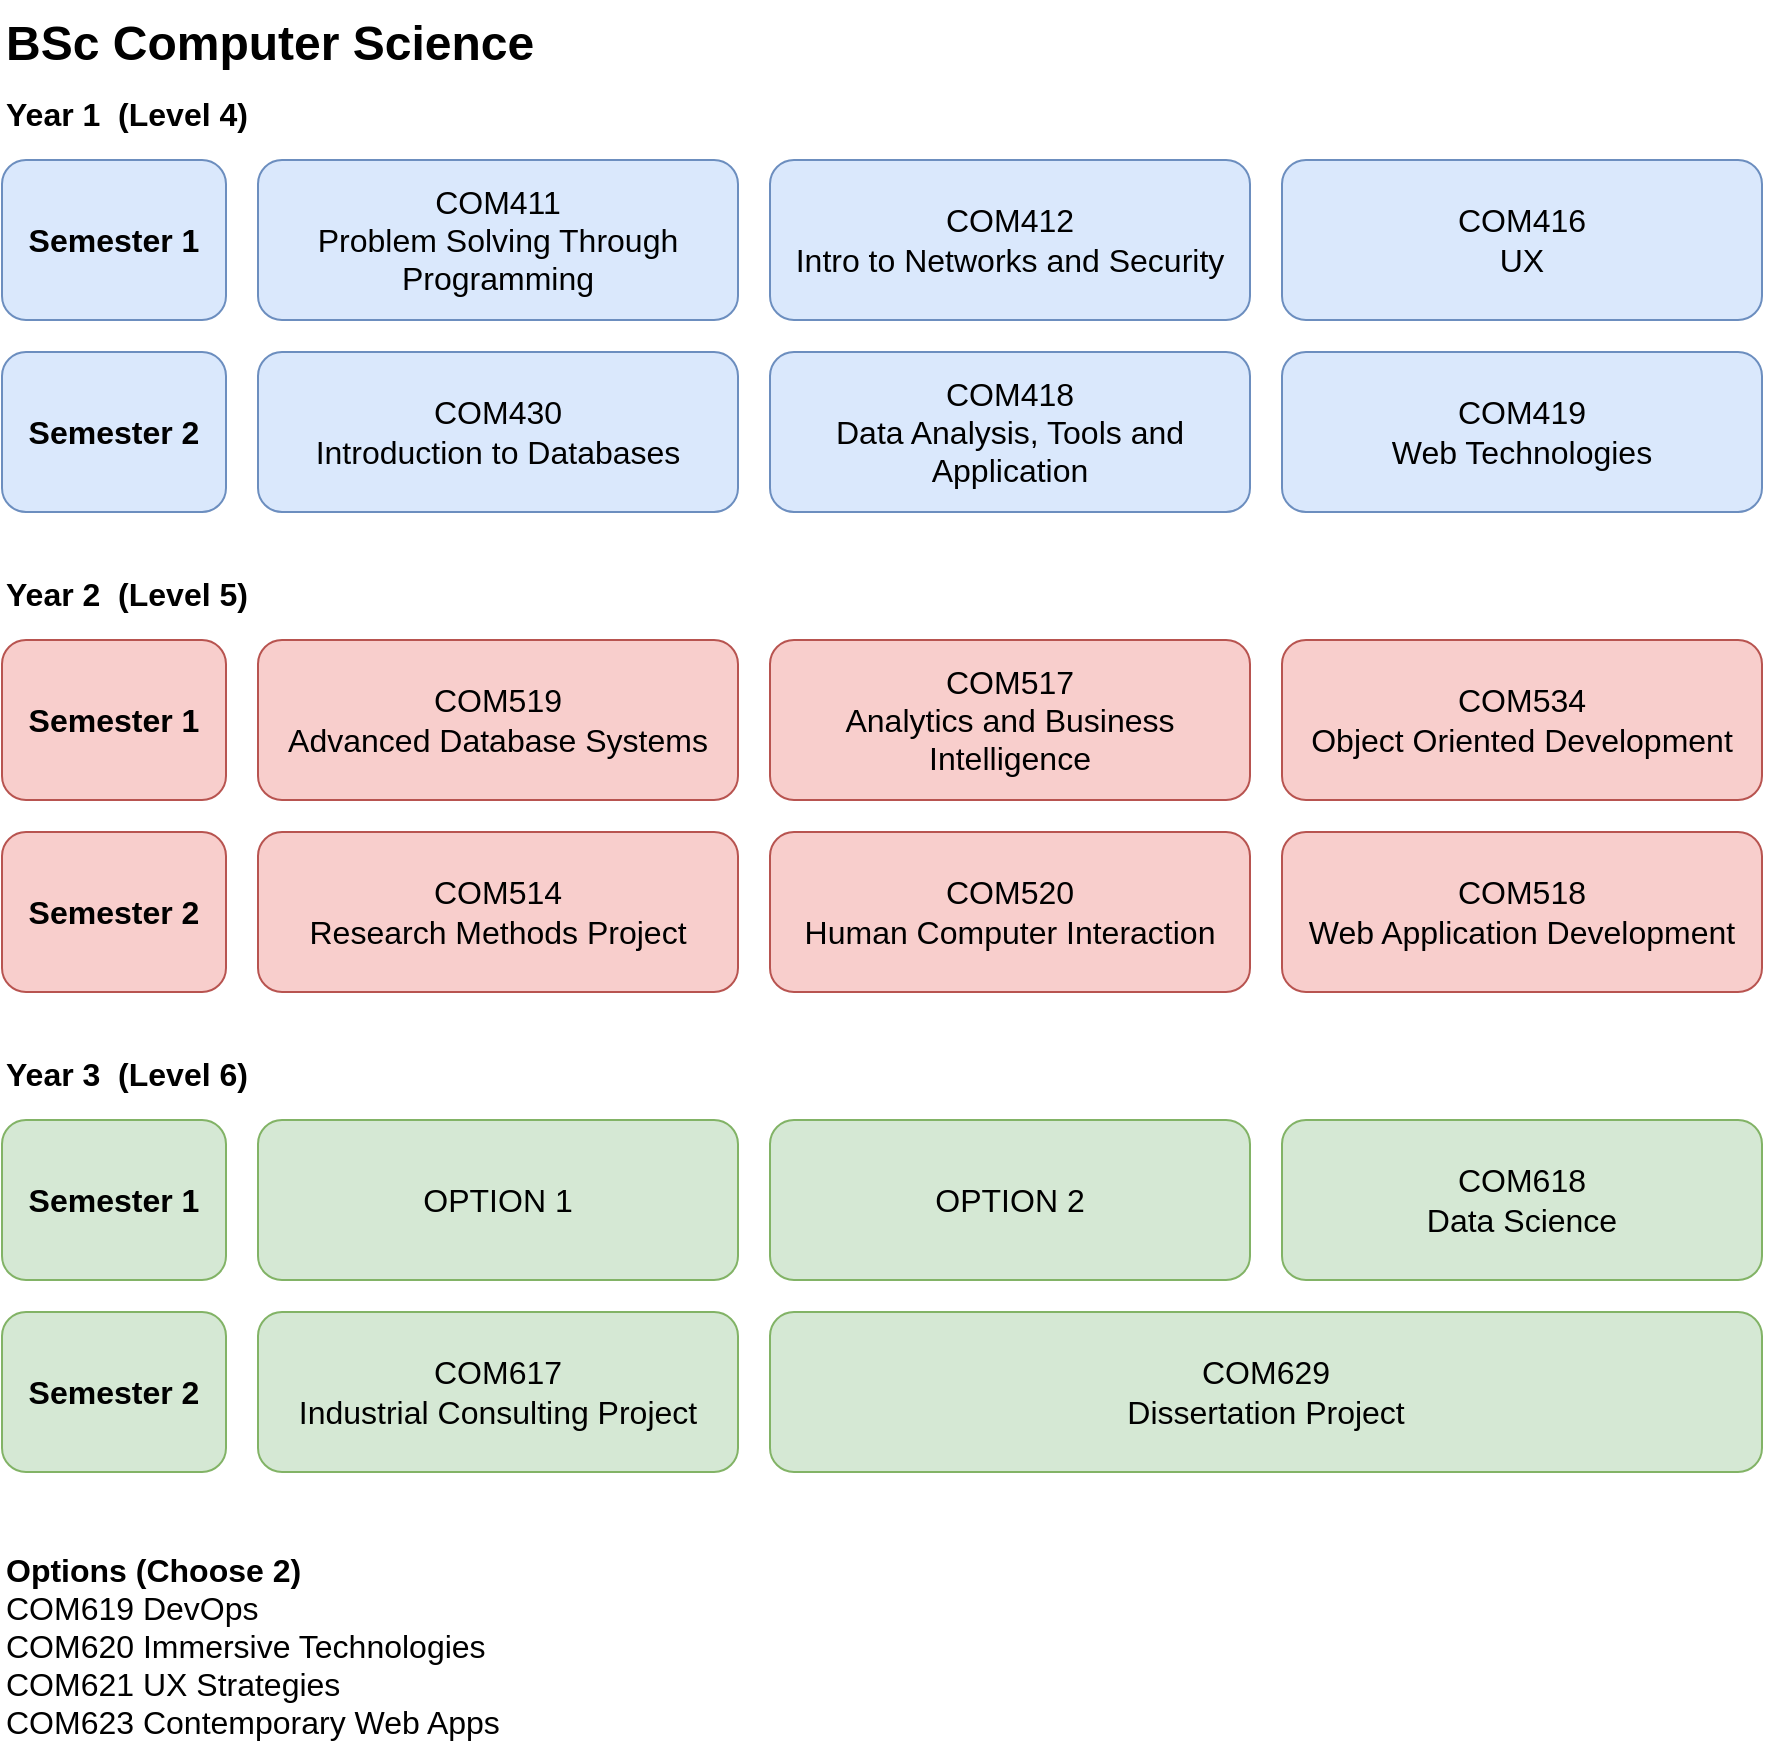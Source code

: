 <mxfile version="26.0.4" pages="4">
  <diagram name="BSc Computing" id="5oKkY3aoXNXuIIxceFsS">
    <mxGraphModel dx="1194" dy="688" grid="1" gridSize="4" guides="1" tooltips="1" connect="1" arrows="1" fold="1" page="1" pageScale="1" pageWidth="1169" pageHeight="1654" math="0" shadow="0">
      <root>
        <mxCell id="0" />
        <mxCell id="1" parent="0" />
        <mxCell id="dmCYJQqiZVbZdqvDrLWX-7" value="&lt;font style=&quot;font-size: 16px;&quot;&gt;&lt;b&gt;Semester 2&lt;/b&gt;&lt;/font&gt;" style="rounded=1;whiteSpace=wrap;html=1;fillColor=#dae8fc;strokeColor=#6c8ebf;" parent="1" vertex="1">
          <mxGeometry x="64" y="273" width="112" height="80" as="geometry" />
        </mxCell>
        <mxCell id="dmCYJQqiZVbZdqvDrLWX-1" value="&lt;font style=&quot;font-size: 16px;&quot;&gt;COM411 &lt;br&gt;Problem Solving Through Programming&lt;/font&gt;" style="rounded=1;whiteSpace=wrap;html=1;fillColor=#dae8fc;strokeColor=#6c8ebf;" parent="1" vertex="1">
          <mxGeometry x="192" y="177" width="240" height="80" as="geometry" />
        </mxCell>
        <mxCell id="dmCYJQqiZVbZdqvDrLWX-2" value="&lt;font style=&quot;font-size: 16px;&quot;&gt;COM416&lt;br&gt;UX&lt;/font&gt;" style="rounded=1;whiteSpace=wrap;html=1;fillColor=#dae8fc;strokeColor=#6c8ebf;" parent="1" vertex="1">
          <mxGeometry x="704" y="177" width="240" height="80" as="geometry" />
        </mxCell>
        <mxCell id="dmCYJQqiZVbZdqvDrLWX-3" value="&lt;font style=&quot;font-size: 16px;&quot;&gt;COM412 &lt;br&gt;Intro to Networks and Security&lt;/font&gt;" style="rounded=1;whiteSpace=wrap;html=1;fillColor=#dae8fc;strokeColor=#6c8ebf;" parent="1" vertex="1">
          <mxGeometry x="448" y="177" width="240" height="80" as="geometry" />
        </mxCell>
        <mxCell id="dmCYJQqiZVbZdqvDrLWX-4" value="&lt;font style=&quot;font-size: 16px;&quot;&gt;COM430&lt;br&gt;Introduction to Databases&lt;/font&gt;" style="rounded=1;whiteSpace=wrap;html=1;fillColor=#dae8fc;strokeColor=#6c8ebf;" parent="1" vertex="1">
          <mxGeometry x="192" y="273" width="240" height="80" as="geometry" />
        </mxCell>
        <mxCell id="dmCYJQqiZVbZdqvDrLWX-5" value="&lt;font style=&quot;font-size: 16px;&quot;&gt;COM418&lt;br&gt;Data Analysis, Tools and Application &lt;/font&gt;" style="rounded=1;whiteSpace=wrap;html=1;fillColor=#dae8fc;strokeColor=#6c8ebf;" parent="1" vertex="1">
          <mxGeometry x="448" y="273" width="240" height="80" as="geometry" />
        </mxCell>
        <mxCell id="dmCYJQqiZVbZdqvDrLWX-6" value="&lt;font style=&quot;font-size: 16px;&quot;&gt;COM419&lt;br&gt;Web Technologies&lt;/font&gt;" style="rounded=1;whiteSpace=wrap;html=1;fillColor=#dae8fc;strokeColor=#6c8ebf;" parent="1" vertex="1">
          <mxGeometry x="704" y="273" width="240" height="80" as="geometry" />
        </mxCell>
        <mxCell id="dmCYJQqiZVbZdqvDrLWX-8" value="&lt;font style=&quot;font-size: 16px;&quot;&gt;&lt;b&gt;Semester 1&lt;/b&gt;&lt;/font&gt;" style="rounded=1;whiteSpace=wrap;html=1;fillColor=#dae8fc;strokeColor=#6c8ebf;" parent="1" vertex="1">
          <mxGeometry x="64" y="177" width="112" height="80" as="geometry" />
        </mxCell>
        <mxCell id="dmCYJQqiZVbZdqvDrLWX-10" value="&lt;font style=&quot;font-size: 24px;&quot;&gt;&lt;b&gt;BSc Computer Science&lt;/b&gt;&lt;/font&gt;" style="text;html=1;align=left;verticalAlign=middle;resizable=0;points=[];autosize=1;strokeColor=none;fillColor=none;" parent="1" vertex="1">
          <mxGeometry x="64" y="97" width="288" height="44" as="geometry" />
        </mxCell>
        <mxCell id="dmCYJQqiZVbZdqvDrLWX-11" value="&lt;font style=&quot;font-size: 16px;&quot;&gt;&lt;b&gt;Year 1&amp;nbsp; (Level 4)&lt;/b&gt;&lt;/font&gt;" style="text;html=1;align=left;verticalAlign=middle;resizable=0;points=[];autosize=1;strokeColor=none;fillColor=none;" parent="1" vertex="1">
          <mxGeometry x="64" y="138" width="144" height="32" as="geometry" />
        </mxCell>
        <mxCell id="dmCYJQqiZVbZdqvDrLWX-12" value="&lt;font style=&quot;font-size: 16px;&quot;&gt;&lt;b&gt;Semester 2&lt;/b&gt;&lt;/font&gt;" style="rounded=1;whiteSpace=wrap;html=1;fillColor=#f8cecc;strokeColor=#b85450;" parent="1" vertex="1">
          <mxGeometry x="64" y="513" width="112" height="80" as="geometry" />
        </mxCell>
        <mxCell id="dmCYJQqiZVbZdqvDrLWX-13" value="&lt;font style=&quot;font-size: 16px;&quot;&gt;COM519&lt;br&gt;Advanced Database Systems&lt;/font&gt;" style="rounded=1;whiteSpace=wrap;html=1;fillColor=#f8cecc;strokeColor=#b85450;" parent="1" vertex="1">
          <mxGeometry x="192" y="417" width="240" height="80" as="geometry" />
        </mxCell>
        <mxCell id="dmCYJQqiZVbZdqvDrLWX-14" value="&lt;font style=&quot;font-size: 16px;&quot;&gt;COM534&lt;br&gt;Object Oriented Development&lt;/font&gt;" style="rounded=1;whiteSpace=wrap;html=1;fillColor=#f8cecc;strokeColor=#b85450;" parent="1" vertex="1">
          <mxGeometry x="704" y="417" width="240" height="80" as="geometry" />
        </mxCell>
        <mxCell id="dmCYJQqiZVbZdqvDrLWX-15" value="&lt;font style=&quot;font-size: 16px;&quot;&gt;COM517 &lt;br&gt;Analytics and Business Intelligence&lt;/font&gt;" style="rounded=1;whiteSpace=wrap;html=1;fillColor=#f8cecc;strokeColor=#b85450;" parent="1" vertex="1">
          <mxGeometry x="448" y="417" width="240" height="80" as="geometry" />
        </mxCell>
        <mxCell id="dmCYJQqiZVbZdqvDrLWX-16" value="&lt;font style=&quot;font-size: 16px;&quot;&gt;COM514&lt;br&gt;Research Methods Project&lt;/font&gt;" style="rounded=1;whiteSpace=wrap;html=1;fillColor=#f8cecc;strokeColor=#b85450;" parent="1" vertex="1">
          <mxGeometry x="192" y="513" width="240" height="80" as="geometry" />
        </mxCell>
        <mxCell id="dmCYJQqiZVbZdqvDrLWX-17" value="&lt;font style=&quot;font-size: 16px;&quot;&gt;COM520&lt;br&gt;Human Computer Interaction&lt;/font&gt;" style="rounded=1;whiteSpace=wrap;html=1;fillColor=#f8cecc;strokeColor=#b85450;" parent="1" vertex="1">
          <mxGeometry x="448" y="513" width="240" height="80" as="geometry" />
        </mxCell>
        <mxCell id="dmCYJQqiZVbZdqvDrLWX-18" value="&lt;font style=&quot;font-size: 16px;&quot;&gt;COM518&lt;br&gt;Web Application Development&lt;/font&gt;" style="rounded=1;whiteSpace=wrap;html=1;fillColor=#f8cecc;strokeColor=#b85450;" parent="1" vertex="1">
          <mxGeometry x="704" y="513" width="240" height="80" as="geometry" />
        </mxCell>
        <mxCell id="dmCYJQqiZVbZdqvDrLWX-19" value="&lt;font style=&quot;font-size: 16px;&quot;&gt;&lt;b&gt;Semester 1&lt;/b&gt;&lt;/font&gt;" style="rounded=1;whiteSpace=wrap;html=1;fillColor=#f8cecc;strokeColor=#b85450;" parent="1" vertex="1">
          <mxGeometry x="64" y="417" width="112" height="80" as="geometry" />
        </mxCell>
        <mxCell id="dmCYJQqiZVbZdqvDrLWX-20" value="&lt;font style=&quot;font-size: 16px;&quot;&gt;&lt;b&gt;Year 2&amp;nbsp; (Level 5)&lt;/b&gt;&lt;/font&gt;" style="text;html=1;align=left;verticalAlign=middle;resizable=0;points=[];autosize=1;strokeColor=none;fillColor=none;" parent="1" vertex="1">
          <mxGeometry x="64" y="378" width="144" height="32" as="geometry" />
        </mxCell>
        <mxCell id="dmCYJQqiZVbZdqvDrLWX-21" value="&lt;font style=&quot;font-size: 16px;&quot;&gt;&lt;b&gt;Semester 2&lt;/b&gt;&lt;/font&gt;" style="rounded=1;whiteSpace=wrap;html=1;fillColor=#d5e8d4;strokeColor=#82b366;" parent="1" vertex="1">
          <mxGeometry x="64" y="753" width="112" height="80" as="geometry" />
        </mxCell>
        <mxCell id="dmCYJQqiZVbZdqvDrLWX-22" value="&lt;span style=&quot;font-size: 16px;&quot;&gt;OPTION 1&lt;/span&gt;" style="rounded=1;whiteSpace=wrap;html=1;fillColor=#d5e8d4;strokeColor=#82b366;" parent="1" vertex="1">
          <mxGeometry x="192" y="657" width="240" height="80" as="geometry" />
        </mxCell>
        <mxCell id="dmCYJQqiZVbZdqvDrLWX-23" value="&lt;font style=&quot;font-size: 16px;&quot;&gt;COM618&lt;br&gt;Data Science&lt;/font&gt;" style="rounded=1;whiteSpace=wrap;html=1;fillColor=#d5e8d4;strokeColor=#82b366;" parent="1" vertex="1">
          <mxGeometry x="704" y="657" width="240" height="80" as="geometry" />
        </mxCell>
        <mxCell id="dmCYJQqiZVbZdqvDrLWX-24" value="&lt;span style=&quot;font-size: 16px;&quot;&gt;OPTION 2&lt;/span&gt;" style="rounded=1;whiteSpace=wrap;html=1;fillColor=#d5e8d4;strokeColor=#82b366;" parent="1" vertex="1">
          <mxGeometry x="448" y="657" width="240" height="80" as="geometry" />
        </mxCell>
        <mxCell id="dmCYJQqiZVbZdqvDrLWX-25" value="&lt;font style=&quot;font-size: 16px;&quot;&gt;&lt;font style=&quot;font-size: 16px;&quot;&gt;COM617&lt;br&gt;Industrial Consulting Projec&lt;/font&gt;t&lt;/font&gt;" style="rounded=1;whiteSpace=wrap;html=1;fillColor=#d5e8d4;strokeColor=#82b366;" parent="1" vertex="1">
          <mxGeometry x="192" y="753" width="240" height="80" as="geometry" />
        </mxCell>
        <mxCell id="dmCYJQqiZVbZdqvDrLWX-26" value="&lt;font style=&quot;font-size: 16px;&quot;&gt;COM629&lt;br&gt;Dissertation Project &lt;/font&gt;" style="rounded=1;whiteSpace=wrap;html=1;fillColor=#d5e8d4;strokeColor=#82b366;" parent="1" vertex="1">
          <mxGeometry x="448" y="753" width="496" height="80" as="geometry" />
        </mxCell>
        <mxCell id="dmCYJQqiZVbZdqvDrLWX-28" value="&lt;font style=&quot;font-size: 16px;&quot;&gt;&lt;b&gt;Semester 1&lt;/b&gt;&lt;/font&gt;" style="rounded=1;whiteSpace=wrap;html=1;fillColor=#d5e8d4;strokeColor=#82b366;" parent="1" vertex="1">
          <mxGeometry x="64" y="657" width="112" height="80" as="geometry" />
        </mxCell>
        <mxCell id="dmCYJQqiZVbZdqvDrLWX-29" value="&lt;font style=&quot;font-size: 16px;&quot;&gt;&lt;b&gt;Year 3&amp;nbsp; (Level 6)&lt;/b&gt;&lt;/font&gt;" style="text;html=1;align=left;verticalAlign=middle;resizable=0;points=[];autosize=1;strokeColor=none;fillColor=none;" parent="1" vertex="1">
          <mxGeometry x="64" y="618" width="144" height="32" as="geometry" />
        </mxCell>
        <mxCell id="dmCYJQqiZVbZdqvDrLWX-30" value="&lt;font style=&quot;font-size: 16px;&quot;&gt;&lt;b&gt;Options (Choose 2)&lt;/b&gt;&lt;br&gt;COM619 DevOps &lt;br&gt;COM620 Immersive Technologies&lt;br&gt;COM621 UX Strategies&lt;br&gt;COM623 Contemporary Web Apps&lt;br&gt;&lt;/font&gt;" style="text;html=1;align=left;verticalAlign=middle;resizable=0;points=[];autosize=1;strokeColor=none;fillColor=none;" parent="1" vertex="1">
          <mxGeometry x="64" y="864" width="268" height="112" as="geometry" />
        </mxCell>
      </root>
    </mxGraphModel>
  </diagram>
  <diagram name="BSc Software Engineering" id="3MNGfRF_Feda_YQG2LIf">
    <mxGraphModel dx="1404" dy="806" grid="1" gridSize="4" guides="1" tooltips="1" connect="1" arrows="1" fold="1" page="1" pageScale="1" pageWidth="1169" pageHeight="1654" math="0" shadow="0">
      <root>
        <mxCell id="A-2Iu6MPS0eFOaTUJ5Hn-0" />
        <mxCell id="A-2Iu6MPS0eFOaTUJ5Hn-1" parent="A-2Iu6MPS0eFOaTUJ5Hn-0" />
        <mxCell id="A-2Iu6MPS0eFOaTUJ5Hn-2" value="&lt;font style=&quot;font-size: 16px;&quot;&gt;&lt;b&gt;Semester 2&lt;/b&gt;&lt;/font&gt;" style="rounded=1;whiteSpace=wrap;html=1;fillColor=#dae8fc;strokeColor=#6c8ebf;" parent="A-2Iu6MPS0eFOaTUJ5Hn-1" vertex="1">
          <mxGeometry x="64" y="273" width="112" height="80" as="geometry" />
        </mxCell>
        <mxCell id="A-2Iu6MPS0eFOaTUJ5Hn-3" value="&lt;font style=&quot;font-size: 16px;&quot;&gt;COM411 &lt;br&gt;Problem Solving Through Programming&lt;/font&gt;" style="rounded=1;whiteSpace=wrap;html=1;fillColor=#dae8fc;strokeColor=#6c8ebf;" parent="A-2Iu6MPS0eFOaTUJ5Hn-1" vertex="1">
          <mxGeometry x="192" y="177" width="240" height="80" as="geometry" />
        </mxCell>
        <mxCell id="A-2Iu6MPS0eFOaTUJ5Hn-4" value="&lt;font style=&quot;font-size: 16px;&quot;&gt;COM431&lt;br&gt;Data Structures, Algorithms &amp;amp; Mathematics&lt;/font&gt;" style="rounded=1;whiteSpace=wrap;html=1;fillColor=#dae8fc;strokeColor=#6c8ebf;" parent="A-2Iu6MPS0eFOaTUJ5Hn-1" vertex="1">
          <mxGeometry x="192" y="276" width="240" height="80" as="geometry" />
        </mxCell>
        <mxCell id="A-2Iu6MPS0eFOaTUJ5Hn-5" value="&lt;font style=&quot;font-size: 16px;&quot;&gt;COM412 &lt;br&gt;Intro to Networks and Security&lt;/font&gt;" style="rounded=1;whiteSpace=wrap;html=1;fillColor=#dae8fc;strokeColor=#6c8ebf;" parent="A-2Iu6MPS0eFOaTUJ5Hn-1" vertex="1">
          <mxGeometry x="448" y="177" width="240" height="80" as="geometry" />
        </mxCell>
        <mxCell id="A-2Iu6MPS0eFOaTUJ5Hn-6" value="&lt;font style=&quot;font-size: 16px;&quot;&gt;COM430&lt;br&gt;Introduction to Databases&lt;/font&gt;" style="rounded=1;whiteSpace=wrap;html=1;fillColor=#dae8fc;strokeColor=#6c8ebf;" parent="A-2Iu6MPS0eFOaTUJ5Hn-1" vertex="1">
          <mxGeometry x="704" y="177" width="240" height="80" as="geometry" />
        </mxCell>
        <mxCell id="A-2Iu6MPS0eFOaTUJ5Hn-7" value="&lt;font style=&quot;font-size: 16px;&quot;&gt;COM422&lt;br&gt;Software Testing and Reliability Engineering &lt;/font&gt;" style="rounded=1;whiteSpace=wrap;html=1;fillColor=#dae8fc;strokeColor=#6c8ebf;" parent="A-2Iu6MPS0eFOaTUJ5Hn-1" vertex="1">
          <mxGeometry x="448" y="273" width="240" height="80" as="geometry" />
        </mxCell>
        <mxCell id="A-2Iu6MPS0eFOaTUJ5Hn-8" value="&lt;font style=&quot;font-size: 16px;&quot;&gt;COM419&lt;br&gt;Web Technologies&lt;/font&gt;" style="rounded=1;whiteSpace=wrap;html=1;fillColor=#dae8fc;strokeColor=#6c8ebf;" parent="A-2Iu6MPS0eFOaTUJ5Hn-1" vertex="1">
          <mxGeometry x="704" y="273" width="240" height="80" as="geometry" />
        </mxCell>
        <mxCell id="A-2Iu6MPS0eFOaTUJ5Hn-9" value="&lt;font style=&quot;font-size: 16px;&quot;&gt;&lt;b&gt;Semester 1&lt;/b&gt;&lt;/font&gt;" style="rounded=1;whiteSpace=wrap;html=1;fillColor=#dae8fc;strokeColor=#6c8ebf;" parent="A-2Iu6MPS0eFOaTUJ5Hn-1" vertex="1">
          <mxGeometry x="64" y="177" width="112" height="80" as="geometry" />
        </mxCell>
        <mxCell id="A-2Iu6MPS0eFOaTUJ5Hn-10" value="&lt;font style=&quot;font-size: 24px;&quot;&gt;&lt;b&gt;BSc &lt;/b&gt;&lt;/font&gt;&lt;font style=&quot;font-size: 24px;&quot;&gt;&lt;b&gt;Software Engineering&lt;/b&gt;&lt;/font&gt;" style="text;html=1;align=left;verticalAlign=middle;resizable=0;points=[];autosize=1;strokeColor=none;fillColor=none;" parent="A-2Iu6MPS0eFOaTUJ5Hn-1" vertex="1">
          <mxGeometry x="64" y="97" width="324" height="44" as="geometry" />
        </mxCell>
        <mxCell id="A-2Iu6MPS0eFOaTUJ5Hn-11" value="&lt;font style=&quot;font-size: 16px;&quot;&gt;&lt;b&gt;Year 1&amp;nbsp; (Level 4)&lt;/b&gt;&lt;/font&gt;" style="text;html=1;align=left;verticalAlign=middle;resizable=0;points=[];autosize=1;strokeColor=none;fillColor=none;" parent="A-2Iu6MPS0eFOaTUJ5Hn-1" vertex="1">
          <mxGeometry x="64" y="138" width="144" height="32" as="geometry" />
        </mxCell>
        <mxCell id="A-2Iu6MPS0eFOaTUJ5Hn-12" value="&lt;font style=&quot;font-size: 16px;&quot;&gt;&lt;b&gt;Semester 2&lt;/b&gt;&lt;/font&gt;" style="rounded=1;whiteSpace=wrap;html=1;fillColor=#f8cecc;strokeColor=#b85450;" parent="A-2Iu6MPS0eFOaTUJ5Hn-1" vertex="1">
          <mxGeometry x="64" y="513" width="112" height="80" as="geometry" />
        </mxCell>
        <mxCell id="A-2Iu6MPS0eFOaTUJ5Hn-13" value="&lt;font style=&quot;font-size: 16px;&quot;&gt;COM519&lt;br&gt;Advanced Database Systems&lt;/font&gt;" style="rounded=1;whiteSpace=wrap;html=1;fillColor=#f8cecc;strokeColor=#b85450;" parent="A-2Iu6MPS0eFOaTUJ5Hn-1" vertex="1">
          <mxGeometry x="192" y="417" width="240" height="80" as="geometry" />
        </mxCell>
        <mxCell id="A-2Iu6MPS0eFOaTUJ5Hn-14" value="&lt;font style=&quot;font-size: 16px;&quot;&gt;COM534&lt;br&gt;Object Oriented Development&lt;/font&gt;" style="rounded=1;whiteSpace=wrap;html=1;fillColor=#f8cecc;strokeColor=#b85450;" parent="A-2Iu6MPS0eFOaTUJ5Hn-1" vertex="1">
          <mxGeometry x="704" y="417" width="240" height="80" as="geometry" />
        </mxCell>
        <mxCell id="A-2Iu6MPS0eFOaTUJ5Hn-15" value="&lt;font style=&quot;font-size: 16px;&quot;&gt;COM526&lt;br&gt;Introduction to AI&lt;/font&gt;" style="rounded=1;whiteSpace=wrap;html=1;fillColor=#f8cecc;strokeColor=#b85450;" parent="A-2Iu6MPS0eFOaTUJ5Hn-1" vertex="1">
          <mxGeometry x="448" y="417" width="240" height="80" as="geometry" />
        </mxCell>
        <mxCell id="A-2Iu6MPS0eFOaTUJ5Hn-16" value="&lt;font style=&quot;font-size: 16px;&quot;&gt;COM514&lt;br&gt;Research Methods Project&lt;/font&gt;" style="rounded=1;whiteSpace=wrap;html=1;fillColor=#f8cecc;strokeColor=#b85450;" parent="A-2Iu6MPS0eFOaTUJ5Hn-1" vertex="1">
          <mxGeometry x="192" y="513" width="240" height="80" as="geometry" />
        </mxCell>
        <mxCell id="A-2Iu6MPS0eFOaTUJ5Hn-17" value="&lt;font style=&quot;font-size: 16px;&quot;&gt;COM527&lt;br&gt;Mobile Application Development&lt;/font&gt;" style="rounded=1;whiteSpace=wrap;html=1;fillColor=#f8cecc;strokeColor=#b85450;" parent="A-2Iu6MPS0eFOaTUJ5Hn-1" vertex="1">
          <mxGeometry x="448" y="513" width="240" height="80" as="geometry" />
        </mxCell>
        <mxCell id="A-2Iu6MPS0eFOaTUJ5Hn-18" value="&lt;font style=&quot;font-size: 16px;&quot;&gt;COM518 (SEM 2)&lt;br&gt;Web Application Development&lt;/font&gt;" style="rounded=1;whiteSpace=wrap;html=1;fillColor=#f8cecc;strokeColor=#b85450;" parent="A-2Iu6MPS0eFOaTUJ5Hn-1" vertex="1">
          <mxGeometry x="704" y="513" width="240" height="80" as="geometry" />
        </mxCell>
        <mxCell id="A-2Iu6MPS0eFOaTUJ5Hn-19" value="&lt;font style=&quot;font-size: 16px;&quot;&gt;&lt;b&gt;Semester 1&lt;/b&gt;&lt;/font&gt;" style="rounded=1;whiteSpace=wrap;html=1;fillColor=#f8cecc;strokeColor=#b85450;" parent="A-2Iu6MPS0eFOaTUJ5Hn-1" vertex="1">
          <mxGeometry x="64" y="417" width="112" height="80" as="geometry" />
        </mxCell>
        <mxCell id="A-2Iu6MPS0eFOaTUJ5Hn-20" value="&lt;font style=&quot;font-size: 16px;&quot;&gt;&lt;b&gt;Year 2&amp;nbsp; (Level 5)&lt;/b&gt;&lt;/font&gt;" style="text;html=1;align=left;verticalAlign=middle;resizable=0;points=[];autosize=1;strokeColor=none;fillColor=none;" parent="A-2Iu6MPS0eFOaTUJ5Hn-1" vertex="1">
          <mxGeometry x="64" y="378" width="144" height="32" as="geometry" />
        </mxCell>
        <mxCell id="A-2Iu6MPS0eFOaTUJ5Hn-21" value="&lt;font style=&quot;font-size: 16px;&quot;&gt;&lt;b&gt;Semester 2&lt;/b&gt;&lt;/font&gt;" style="rounded=1;whiteSpace=wrap;html=1;fillColor=#d5e8d4;strokeColor=#82b366;" parent="A-2Iu6MPS0eFOaTUJ5Hn-1" vertex="1">
          <mxGeometry x="64" y="753" width="112" height="80" as="geometry" />
        </mxCell>
        <mxCell id="A-2Iu6MPS0eFOaTUJ5Hn-22" value="&lt;span style=&quot;font-size: 16px;&quot;&gt;OPTION 1&lt;/span&gt;" style="rounded=1;whiteSpace=wrap;html=1;fillColor=#d5e8d4;strokeColor=#82b366;" parent="A-2Iu6MPS0eFOaTUJ5Hn-1" vertex="1">
          <mxGeometry x="192" y="657" width="240" height="80" as="geometry" />
        </mxCell>
        <mxCell id="A-2Iu6MPS0eFOaTUJ5Hn-23" value="&lt;font style=&quot;font-size: 16px;&quot;&gt;COM619&lt;br&gt;DevOps&lt;/font&gt;" style="rounded=1;whiteSpace=wrap;html=1;fillColor=#d5e8d4;strokeColor=#82b366;" parent="A-2Iu6MPS0eFOaTUJ5Hn-1" vertex="1">
          <mxGeometry x="704" y="657" width="240" height="80" as="geometry" />
        </mxCell>
        <mxCell id="A-2Iu6MPS0eFOaTUJ5Hn-24" value="&lt;span style=&quot;font-size: 16px;&quot;&gt;OPTION 2&lt;/span&gt;" style="rounded=1;whiteSpace=wrap;html=1;fillColor=#d5e8d4;strokeColor=#82b366;" parent="A-2Iu6MPS0eFOaTUJ5Hn-1" vertex="1">
          <mxGeometry x="448" y="657" width="240" height="80" as="geometry" />
        </mxCell>
        <mxCell id="A-2Iu6MPS0eFOaTUJ5Hn-25" value="&lt;font style=&quot;font-size: 16px;&quot;&gt;&lt;font style=&quot;font-size: 16px;&quot;&gt;COM617&lt;br&gt;Industrial Consulting Projec&lt;/font&gt;t&lt;/font&gt;" style="rounded=1;whiteSpace=wrap;html=1;fillColor=#d5e8d4;strokeColor=#82b366;" parent="A-2Iu6MPS0eFOaTUJ5Hn-1" vertex="1">
          <mxGeometry x="192" y="753" width="240" height="80" as="geometry" />
        </mxCell>
        <mxCell id="A-2Iu6MPS0eFOaTUJ5Hn-26" value="&lt;font style=&quot;font-size: 16px;&quot;&gt;COM629&lt;br&gt;Dissertation Project &lt;/font&gt;" style="rounded=1;whiteSpace=wrap;html=1;fillColor=#d5e8d4;strokeColor=#82b366;" parent="A-2Iu6MPS0eFOaTUJ5Hn-1" vertex="1">
          <mxGeometry x="448" y="753" width="496" height="80" as="geometry" />
        </mxCell>
        <mxCell id="A-2Iu6MPS0eFOaTUJ5Hn-27" value="&lt;font style=&quot;font-size: 16px;&quot;&gt;&lt;b&gt;Semester 1&lt;/b&gt;&lt;/font&gt;" style="rounded=1;whiteSpace=wrap;html=1;fillColor=#d5e8d4;strokeColor=#82b366;" parent="A-2Iu6MPS0eFOaTUJ5Hn-1" vertex="1">
          <mxGeometry x="64" y="657" width="112" height="80" as="geometry" />
        </mxCell>
        <mxCell id="A-2Iu6MPS0eFOaTUJ5Hn-28" value="&lt;font style=&quot;font-size: 16px;&quot;&gt;&lt;b&gt;Year 3&amp;nbsp; (Level 6)&lt;/b&gt;&lt;/font&gt;" style="text;html=1;align=left;verticalAlign=middle;resizable=0;points=[];autosize=1;strokeColor=none;fillColor=none;" parent="A-2Iu6MPS0eFOaTUJ5Hn-1" vertex="1">
          <mxGeometry x="64" y="618" width="144" height="32" as="geometry" />
        </mxCell>
        <mxCell id="A-2Iu6MPS0eFOaTUJ5Hn-29" value="&lt;font style=&quot;font-size: 16px;&quot;&gt;&lt;b&gt;Options (Choose 2)&lt;/b&gt;&lt;br&gt;COM626 Mobile Development and 3D Graphics&lt;br&gt;COM620 Immersive Technologies&lt;br&gt;COM618 Data Science&lt;br&gt;COM624 Machine Learning&lt;br&gt;&lt;/font&gt;" style="text;html=1;align=left;verticalAlign=middle;resizable=0;points=[];autosize=1;strokeColor=none;fillColor=none;" parent="A-2Iu6MPS0eFOaTUJ5Hn-1" vertex="1">
          <mxGeometry x="64" y="864" width="360" height="112" as="geometry" />
        </mxCell>
      </root>
    </mxGraphModel>
  </diagram>
  <diagram name="BSc Computer Systems Networks" id="GCOJwqth1ke5JyDyeJ3l">
    <mxGraphModel dx="1306" dy="1173" grid="1" gridSize="4" guides="1" tooltips="1" connect="1" arrows="1" fold="1" page="1" pageScale="1" pageWidth="1169" pageHeight="1654" math="0" shadow="0">
      <root>
        <mxCell id="R5C2FWtkYzCYOCpU7KXr-0" />
        <mxCell id="R5C2FWtkYzCYOCpU7KXr-1" parent="R5C2FWtkYzCYOCpU7KXr-0" />
        <mxCell id="R5C2FWtkYzCYOCpU7KXr-2" value="&lt;font style=&quot;font-size: 16px;&quot;&gt;&lt;b&gt;Semester 2&lt;/b&gt;&lt;/font&gt;" style="rounded=1;whiteSpace=wrap;html=1;fillColor=#dae8fc;strokeColor=#6c8ebf;" parent="R5C2FWtkYzCYOCpU7KXr-1" vertex="1">
          <mxGeometry x="64" y="273" width="112" height="80" as="geometry" />
        </mxCell>
        <mxCell id="R5C2FWtkYzCYOCpU7KXr-3" value="&lt;font style=&quot;font-size: 16px;&quot;&gt;COM411 &lt;br&gt;Problem Solving Through Programming&lt;/font&gt;" style="rounded=1;whiteSpace=wrap;html=1;fillColor=#dae8fc;strokeColor=#6c8ebf;" parent="R5C2FWtkYzCYOCpU7KXr-1" vertex="1">
          <mxGeometry x="192" y="177" width="240" height="80" as="geometry" />
        </mxCell>
        <mxCell id="R5C2FWtkYzCYOCpU7KXr-4" value="&lt;font style=&quot;font-size: 16px;&quot;&gt;COM413 Network Applications&lt;/font&gt;" style="rounded=1;whiteSpace=wrap;html=1;fillColor=#dae8fc;strokeColor=#6c8ebf;" parent="R5C2FWtkYzCYOCpU7KXr-1" vertex="1">
          <mxGeometry x="704" y="177" width="240" height="80" as="geometry" />
        </mxCell>
        <mxCell id="R5C2FWtkYzCYOCpU7KXr-5" value="&lt;font style=&quot;font-size: 16px;&quot;&gt;COM412 &lt;br&gt;Intro to Networks and Security&lt;/font&gt;" style="rounded=1;whiteSpace=wrap;html=1;fillColor=#dae8fc;strokeColor=#6c8ebf;" parent="R5C2FWtkYzCYOCpU7KXr-1" vertex="1">
          <mxGeometry x="448" y="177" width="240" height="80" as="geometry" />
        </mxCell>
        <mxCell id="R5C2FWtkYzCYOCpU7KXr-6" value="&lt;font style=&quot;font-size: 16px;&quot;&gt;COM430&lt;br&gt;Introduction to Databases&lt;/font&gt;" style="rounded=1;whiteSpace=wrap;html=1;fillColor=#dae8fc;strokeColor=#6c8ebf;" parent="R5C2FWtkYzCYOCpU7KXr-1" vertex="1">
          <mxGeometry x="192" y="273" width="240" height="80" as="geometry" />
        </mxCell>
        <mxCell id="R5C2FWtkYzCYOCpU7KXr-7" value="&lt;font style=&quot;font-size: 16px;&quot;&gt;COM414&lt;br&gt;Routing and Switching&lt;/font&gt;" style="rounded=1;whiteSpace=wrap;html=1;fillColor=#dae8fc;strokeColor=#6c8ebf;" parent="R5C2FWtkYzCYOCpU7KXr-1" vertex="1">
          <mxGeometry x="448" y="273" width="240" height="80" as="geometry" />
        </mxCell>
        <mxCell id="R5C2FWtkYzCYOCpU7KXr-8" value="&lt;font style=&quot;font-size: 16px;&quot;&gt;COM415&lt;br&gt;Cyber Security Essentials&lt;/font&gt;" style="rounded=1;whiteSpace=wrap;html=1;fillColor=#dae8fc;strokeColor=#6c8ebf;" parent="R5C2FWtkYzCYOCpU7KXr-1" vertex="1">
          <mxGeometry x="704" y="273" width="240" height="80" as="geometry" />
        </mxCell>
        <mxCell id="R5C2FWtkYzCYOCpU7KXr-9" value="&lt;font style=&quot;font-size: 16px;&quot;&gt;&lt;b&gt;Semester 1&lt;/b&gt;&lt;/font&gt;" style="rounded=1;whiteSpace=wrap;html=1;fillColor=#dae8fc;strokeColor=#6c8ebf;" parent="R5C2FWtkYzCYOCpU7KXr-1" vertex="1">
          <mxGeometry x="64" y="177" width="112" height="80" as="geometry" />
        </mxCell>
        <mxCell id="R5C2FWtkYzCYOCpU7KXr-10" value="&lt;font style=&quot;font-size: 24px;&quot;&gt;&lt;b&gt;&lt;font style=&quot;font-size: 24px;&quot;&gt;BSc&amp;nbsp;&lt;/font&gt;Computer Networks Engineering&lt;/b&gt;&lt;/font&gt;" style="text;html=1;align=left;verticalAlign=middle;resizable=0;points=[];autosize=1;strokeColor=none;fillColor=none;" parent="R5C2FWtkYzCYOCpU7KXr-1" vertex="1">
          <mxGeometry x="64" y="97" width="448" height="44" as="geometry" />
        </mxCell>
        <mxCell id="R5C2FWtkYzCYOCpU7KXr-11" value="&lt;font style=&quot;font-size: 16px;&quot;&gt;&lt;b&gt;Year 1&amp;nbsp; (Level 4)&lt;/b&gt;&lt;/font&gt;" style="text;html=1;align=left;verticalAlign=middle;resizable=0;points=[];autosize=1;strokeColor=none;fillColor=none;" parent="R5C2FWtkYzCYOCpU7KXr-1" vertex="1">
          <mxGeometry x="64" y="138" width="144" height="32" as="geometry" />
        </mxCell>
        <mxCell id="R5C2FWtkYzCYOCpU7KXr-12" value="&lt;font style=&quot;font-size: 16px;&quot;&gt;&lt;b&gt;Semester 2&lt;/b&gt;&lt;/font&gt;" style="rounded=1;whiteSpace=wrap;html=1;fillColor=#f8cecc;strokeColor=#b85450;" parent="R5C2FWtkYzCYOCpU7KXr-1" vertex="1">
          <mxGeometry x="64" y="513" width="112" height="80" as="geometry" />
        </mxCell>
        <mxCell id="R5C2FWtkYzCYOCpU7KXr-13" value="&lt;font style=&quot;font-size: 16px;&quot;&gt;COM511&lt;br&gt;Network Systems Automation &lt;/font&gt;" style="rounded=1;whiteSpace=wrap;html=1;fillColor=#f8cecc;strokeColor=#b85450;" parent="R5C2FWtkYzCYOCpU7KXr-1" vertex="1">
          <mxGeometry x="192" y="417" width="240" height="80" as="geometry" />
        </mxCell>
        <mxCell id="R5C2FWtkYzCYOCpU7KXr-14" value="&lt;font style=&quot;font-size: 16px;&quot;&gt;COM516&lt;br&gt;Network Implementation&lt;/font&gt;" style="rounded=1;whiteSpace=wrap;html=1;fillColor=#f8cecc;strokeColor=#b85450;" parent="R5C2FWtkYzCYOCpU7KXr-1" vertex="1">
          <mxGeometry x="704" y="417" width="240" height="80" as="geometry" />
        </mxCell>
        <mxCell id="R5C2FWtkYzCYOCpU7KXr-15" value="&lt;font style=&quot;font-size: 16px;&quot;&gt;COM515&lt;br&gt;Enterprise Networks&lt;/font&gt;" style="rounded=1;whiteSpace=wrap;html=1;fillColor=#f8cecc;strokeColor=#b85450;" parent="R5C2FWtkYzCYOCpU7KXr-1" vertex="1">
          <mxGeometry x="448" y="417" width="240" height="80" as="geometry" />
        </mxCell>
        <mxCell id="R5C2FWtkYzCYOCpU7KXr-16" value="&lt;font style=&quot;font-size: 16px;&quot;&gt;COM514&lt;br&gt;Research Methods Project&lt;/font&gt;" style="rounded=1;whiteSpace=wrap;html=1;fillColor=#f8cecc;strokeColor=#b85450;" parent="R5C2FWtkYzCYOCpU7KXr-1" vertex="1">
          <mxGeometry x="192" y="513" width="240" height="80" as="geometry" />
        </mxCell>
        <mxCell id="R5C2FWtkYzCYOCpU7KXr-17" value="&lt;font style=&quot;font-size: 16px;&quot;&gt;COM512&lt;br&gt;Network Security&lt;/font&gt;" style="rounded=1;whiteSpace=wrap;html=1;fillColor=#f8cecc;strokeColor=#b85450;" parent="R5C2FWtkYzCYOCpU7KXr-1" vertex="1">
          <mxGeometry x="448" y="513" width="240" height="80" as="geometry" />
        </mxCell>
        <mxCell id="R5C2FWtkYzCYOCpU7KXr-18" value="&lt;font style=&quot;font-size: 16px;&quot;&gt;COM513&lt;br&gt;&amp;nbsp;Network Engineering&lt;/font&gt;" style="rounded=1;whiteSpace=wrap;html=1;fillColor=#f8cecc;strokeColor=#b85450;" parent="R5C2FWtkYzCYOCpU7KXr-1" vertex="1">
          <mxGeometry x="704" y="513" width="240" height="80" as="geometry" />
        </mxCell>
        <mxCell id="R5C2FWtkYzCYOCpU7KXr-19" value="&lt;font style=&quot;font-size: 16px;&quot;&gt;&lt;b&gt;Semester 1&lt;/b&gt;&lt;/font&gt;" style="rounded=1;whiteSpace=wrap;html=1;fillColor=#f8cecc;strokeColor=#b85450;" parent="R5C2FWtkYzCYOCpU7KXr-1" vertex="1">
          <mxGeometry x="64" y="417" width="112" height="80" as="geometry" />
        </mxCell>
        <mxCell id="R5C2FWtkYzCYOCpU7KXr-20" value="&lt;font style=&quot;font-size: 16px;&quot;&gt;&lt;b&gt;Year 2&amp;nbsp; (Level 5)&lt;/b&gt;&lt;/font&gt;" style="text;html=1;align=left;verticalAlign=middle;resizable=0;points=[];autosize=1;strokeColor=none;fillColor=none;" parent="R5C2FWtkYzCYOCpU7KXr-1" vertex="1">
          <mxGeometry x="64" y="378" width="144" height="32" as="geometry" />
        </mxCell>
        <mxCell id="R5C2FWtkYzCYOCpU7KXr-21" value="&lt;font style=&quot;font-size: 16px;&quot;&gt;&lt;b&gt;Semester 2&lt;/b&gt;&lt;/font&gt;" style="rounded=1;whiteSpace=wrap;html=1;fillColor=#d5e8d4;strokeColor=#82b366;" parent="R5C2FWtkYzCYOCpU7KXr-1" vertex="1">
          <mxGeometry x="64" y="753" width="112" height="80" as="geometry" />
        </mxCell>
        <mxCell id="R5C2FWtkYzCYOCpU7KXr-22" value="&lt;span style=&quot;font-size: 16px;&quot;&gt;OPTION 1&lt;/span&gt;" style="rounded=1;whiteSpace=wrap;html=1;fillColor=#d5e8d4;strokeColor=#82b366;" parent="R5C2FWtkYzCYOCpU7KXr-1" vertex="1">
          <mxGeometry x="192" y="657" width="240" height="80" as="geometry" />
        </mxCell>
        <mxCell id="R5C2FWtkYzCYOCpU7KXr-23" value="&lt;font style=&quot;font-size: 16px;&quot;&gt;COM611&lt;br&gt;Computer Systems and Architecture&lt;/font&gt;" style="rounded=1;whiteSpace=wrap;html=1;fillColor=#d5e8d4;strokeColor=#82b366;" parent="R5C2FWtkYzCYOCpU7KXr-1" vertex="1">
          <mxGeometry x="704" y="657" width="240" height="80" as="geometry" />
        </mxCell>
        <mxCell id="R5C2FWtkYzCYOCpU7KXr-24" value="&lt;span style=&quot;font-size: 16px;&quot;&gt;OPTION 2&lt;/span&gt;" style="rounded=1;whiteSpace=wrap;html=1;fillColor=#d5e8d4;strokeColor=#82b366;" parent="R5C2FWtkYzCYOCpU7KXr-1" vertex="1">
          <mxGeometry x="448" y="657" width="240" height="80" as="geometry" />
        </mxCell>
        <mxCell id="R5C2FWtkYzCYOCpU7KXr-25" value="&lt;font style=&quot;font-size: 16px;&quot;&gt;&lt;font style=&quot;font-size: 16px;&quot;&gt;COM617&lt;br&gt;Industrial Consulting Projec&lt;/font&gt;t&lt;/font&gt;" style="rounded=1;whiteSpace=wrap;html=1;fillColor=#d5e8d4;strokeColor=#82b366;" parent="R5C2FWtkYzCYOCpU7KXr-1" vertex="1">
          <mxGeometry x="192" y="753" width="240" height="80" as="geometry" />
        </mxCell>
        <mxCell id="R5C2FWtkYzCYOCpU7KXr-26" value="&lt;font style=&quot;font-size: 16px;&quot;&gt;COM629&lt;br&gt;Dissertation Project &lt;/font&gt;" style="rounded=1;whiteSpace=wrap;html=1;fillColor=#d5e8d4;strokeColor=#82b366;" parent="R5C2FWtkYzCYOCpU7KXr-1" vertex="1">
          <mxGeometry x="448" y="753" width="496" height="80" as="geometry" />
        </mxCell>
        <mxCell id="R5C2FWtkYzCYOCpU7KXr-27" value="&lt;font style=&quot;font-size: 16px;&quot;&gt;&lt;b&gt;Semester 1&lt;/b&gt;&lt;/font&gt;" style="rounded=1;whiteSpace=wrap;html=1;fillColor=#d5e8d4;strokeColor=#82b366;" parent="R5C2FWtkYzCYOCpU7KXr-1" vertex="1">
          <mxGeometry x="64" y="657" width="112" height="80" as="geometry" />
        </mxCell>
        <mxCell id="R5C2FWtkYzCYOCpU7KXr-28" value="&lt;font style=&quot;font-size: 16px;&quot;&gt;&lt;b&gt;Year 3&amp;nbsp; (Level 6)&lt;/b&gt;&lt;/font&gt;" style="text;html=1;align=left;verticalAlign=middle;resizable=0;points=[];autosize=1;strokeColor=none;fillColor=none;" parent="R5C2FWtkYzCYOCpU7KXr-1" vertex="1">
          <mxGeometry x="64" y="618" width="144" height="32" as="geometry" />
        </mxCell>
        <mxCell id="R5C2FWtkYzCYOCpU7KXr-29" value="&lt;font style=&quot;font-size: 16px;&quot;&gt;&lt;b&gt;Options (Choose 2)&lt;/b&gt;&lt;br&gt;COM612 Internet of Things&lt;br&gt;COM615 Network Management&lt;br&gt;COM613 CyberOps&lt;br&gt;COM614 Cloud Computing&lt;br&gt;&lt;/font&gt;" style="text;html=1;align=left;verticalAlign=middle;resizable=0;points=[];autosize=1;strokeColor=none;fillColor=none;" parent="R5C2FWtkYzCYOCpU7KXr-1" vertex="1">
          <mxGeometry x="64" y="864" width="248" height="112" as="geometry" />
        </mxCell>
      </root>
    </mxGraphModel>
  </diagram>
  <diagram name="BSc Cyber Security Management" id="WsX7tydId6qzb1-W1XAv">
    <mxGraphModel dx="1306" dy="1173" grid="1" gridSize="4" guides="1" tooltips="1" connect="1" arrows="1" fold="1" page="1" pageScale="1" pageWidth="1169" pageHeight="1654" math="0" shadow="0">
      <root>
        <mxCell id="s90AZlSUVkhC5c3KIru5-0" />
        <mxCell id="s90AZlSUVkhC5c3KIru5-1" parent="s90AZlSUVkhC5c3KIru5-0" />
        <mxCell id="s90AZlSUVkhC5c3KIru5-2" value="&lt;font style=&quot;font-size: 16px;&quot;&gt;&lt;b&gt;Semester 2&lt;/b&gt;&lt;/font&gt;" style="rounded=1;whiteSpace=wrap;html=1;fillColor=#dae8fc;strokeColor=#6c8ebf;" parent="s90AZlSUVkhC5c3KIru5-1" vertex="1">
          <mxGeometry x="64" y="273" width="112" height="80" as="geometry" />
        </mxCell>
        <mxCell id="s90AZlSUVkhC5c3KIru5-3" value="&lt;font style=&quot;font-size: 16px;&quot;&gt;COM411 &lt;br&gt;Problem Solving Through Programming&lt;/font&gt;" style="rounded=1;whiteSpace=wrap;html=1;fillColor=#dae8fc;strokeColor=#6c8ebf;" parent="s90AZlSUVkhC5c3KIru5-1" vertex="1">
          <mxGeometry x="192" y="177" width="240" height="80" as="geometry" />
        </mxCell>
        <mxCell id="s90AZlSUVkhC5c3KIru5-4" value="&lt;font style=&quot;font-size: 16px;&quot;&gt;COM413 &lt;br&gt;Network Applications&lt;/font&gt;" style="rounded=1;whiteSpace=wrap;html=1;fillColor=#dae8fc;strokeColor=#6c8ebf;" parent="s90AZlSUVkhC5c3KIru5-1" vertex="1">
          <mxGeometry x="704" y="177" width="240" height="80" as="geometry" />
        </mxCell>
        <mxCell id="s90AZlSUVkhC5c3KIru5-5" value="&lt;font style=&quot;font-size: 16px;&quot;&gt;COM412 &lt;br&gt;Intro to Networks and Security&lt;/font&gt;" style="rounded=1;whiteSpace=wrap;html=1;fillColor=#dae8fc;strokeColor=#6c8ebf;" parent="s90AZlSUVkhC5c3KIru5-1" vertex="1">
          <mxGeometry x="448" y="177" width="240" height="80" as="geometry" />
        </mxCell>
        <mxCell id="s90AZlSUVkhC5c3KIru5-6" value="&lt;font style=&quot;font-size: 16px;&quot;&gt;COM430&lt;br&gt;Introduction to Databases&lt;/font&gt;" style="rounded=1;whiteSpace=wrap;html=1;fillColor=#dae8fc;strokeColor=#6c8ebf;" parent="s90AZlSUVkhC5c3KIru5-1" vertex="1">
          <mxGeometry x="192" y="273" width="240" height="80" as="geometry" />
        </mxCell>
        <mxCell id="s90AZlSUVkhC5c3KIru5-7" value="&lt;font style=&quot;font-size: 16px;&quot;&gt;COM414&lt;br&gt;Routing and Switching&lt;/font&gt;" style="rounded=1;whiteSpace=wrap;html=1;fillColor=#dae8fc;strokeColor=#6c8ebf;" parent="s90AZlSUVkhC5c3KIru5-1" vertex="1">
          <mxGeometry x="448" y="273" width="240" height="80" as="geometry" />
        </mxCell>
        <mxCell id="s90AZlSUVkhC5c3KIru5-8" value="&lt;font style=&quot;font-size: 16px;&quot;&gt;COM415&lt;br&gt;Cyber Security Essentials&lt;/font&gt;" style="rounded=1;whiteSpace=wrap;html=1;fillColor=#dae8fc;strokeColor=#6c8ebf;" parent="s90AZlSUVkhC5c3KIru5-1" vertex="1">
          <mxGeometry x="704" y="273" width="240" height="80" as="geometry" />
        </mxCell>
        <mxCell id="s90AZlSUVkhC5c3KIru5-9" value="&lt;font style=&quot;font-size: 16px;&quot;&gt;&lt;b&gt;Semester 1&lt;/b&gt;&lt;/font&gt;" style="rounded=1;whiteSpace=wrap;html=1;fillColor=#dae8fc;strokeColor=#6c8ebf;" parent="s90AZlSUVkhC5c3KIru5-1" vertex="1">
          <mxGeometry x="64" y="177" width="112" height="80" as="geometry" />
        </mxCell>
        <mxCell id="s90AZlSUVkhC5c3KIru5-10" value="&lt;font style=&quot;font-size: 24px;&quot;&gt;&lt;b&gt;&lt;font style=&quot;font-size: 24px;&quot;&gt;&lt;font style=&quot;font-size: 24px;&quot;&gt;BSc&amp;nbsp;&lt;/font&gt;&lt;/font&gt;Cyber Security&lt;/b&gt;&lt;/font&gt;" style="text;html=1;align=left;verticalAlign=middle;resizable=0;points=[];autosize=1;strokeColor=none;fillColor=none;" parent="s90AZlSUVkhC5c3KIru5-1" vertex="1">
          <mxGeometry x="64" y="97" width="244" height="44" as="geometry" />
        </mxCell>
        <mxCell id="s90AZlSUVkhC5c3KIru5-11" value="&lt;font style=&quot;font-size: 16px;&quot;&gt;&lt;b&gt;Year 1&amp;nbsp; (Level 4)&lt;/b&gt;&lt;/font&gt;" style="text;html=1;align=left;verticalAlign=middle;resizable=0;points=[];autosize=1;strokeColor=none;fillColor=none;" parent="s90AZlSUVkhC5c3KIru5-1" vertex="1">
          <mxGeometry x="64" y="138" width="144" height="32" as="geometry" />
        </mxCell>
        <mxCell id="s90AZlSUVkhC5c3KIru5-12" value="&lt;font style=&quot;font-size: 16px;&quot;&gt;&lt;b&gt;Semester 2&lt;/b&gt;&lt;/font&gt;" style="rounded=1;whiteSpace=wrap;html=1;fillColor=#f8cecc;strokeColor=#b85450;" parent="s90AZlSUVkhC5c3KIru5-1" vertex="1">
          <mxGeometry x="64" y="513" width="112" height="80" as="geometry" />
        </mxCell>
        <mxCell id="s90AZlSUVkhC5c3KIru5-13" value="&lt;font style=&quot;font-size: 16px;&quot;&gt;COM511&lt;br&gt;Network Systems Automation &lt;/font&gt;" style="rounded=1;whiteSpace=wrap;html=1;fillColor=#f8cecc;strokeColor=#b85450;" parent="s90AZlSUVkhC5c3KIru5-1" vertex="1">
          <mxGeometry x="192" y="417" width="240" height="80" as="geometry" />
        </mxCell>
        <mxCell id="s90AZlSUVkhC5c3KIru5-14" value="&lt;font style=&quot;font-size: 16px;&quot;&gt;COM516&lt;br&gt;Network Implementation&lt;/font&gt;" style="rounded=1;whiteSpace=wrap;html=1;fillColor=#f8cecc;strokeColor=#b85450;" parent="s90AZlSUVkhC5c3KIru5-1" vertex="1">
          <mxGeometry x="704" y="417" width="240" height="80" as="geometry" />
        </mxCell>
        <mxCell id="s90AZlSUVkhC5c3KIru5-15" value="&lt;font style=&quot;font-size: 16px;&quot;&gt;COM521&lt;br&gt;Ethical Hacking and Pen Testing&lt;/font&gt;" style="rounded=1;whiteSpace=wrap;html=1;fillColor=#f8cecc;strokeColor=#b85450;" parent="s90AZlSUVkhC5c3KIru5-1" vertex="1">
          <mxGeometry x="448" y="417" width="240" height="80" as="geometry" />
        </mxCell>
        <mxCell id="s90AZlSUVkhC5c3KIru5-16" value="&lt;font style=&quot;font-size: 16px;&quot;&gt;COM514&lt;br&gt;Research Methods Project&lt;/font&gt;" style="rounded=1;whiteSpace=wrap;html=1;fillColor=#f8cecc;strokeColor=#b85450;" parent="s90AZlSUVkhC5c3KIru5-1" vertex="1">
          <mxGeometry x="192" y="513" width="240" height="80" as="geometry" />
        </mxCell>
        <mxCell id="s90AZlSUVkhC5c3KIru5-17" value="&lt;font style=&quot;font-size: 16px;&quot;&gt;COM512&lt;br&gt;Network Security&lt;/font&gt;" style="rounded=1;whiteSpace=wrap;html=1;fillColor=#f8cecc;strokeColor=#b85450;" parent="s90AZlSUVkhC5c3KIru5-1" vertex="1">
          <mxGeometry x="448" y="513" width="240" height="80" as="geometry" />
        </mxCell>
        <mxCell id="s90AZlSUVkhC5c3KIru5-18" value="&lt;font style=&quot;font-size: 16px;&quot;&gt;COM522&lt;br&gt;Threat Intelligence Analysis&lt;/font&gt;" style="rounded=1;whiteSpace=wrap;html=1;fillColor=#f8cecc;strokeColor=#b85450;" parent="s90AZlSUVkhC5c3KIru5-1" vertex="1">
          <mxGeometry x="704" y="513" width="240" height="80" as="geometry" />
        </mxCell>
        <mxCell id="s90AZlSUVkhC5c3KIru5-19" value="&lt;font style=&quot;font-size: 16px;&quot;&gt;&lt;b&gt;Semester 1&lt;/b&gt;&lt;/font&gt;" style="rounded=1;whiteSpace=wrap;html=1;fillColor=#f8cecc;strokeColor=#b85450;" parent="s90AZlSUVkhC5c3KIru5-1" vertex="1">
          <mxGeometry x="64" y="417" width="112" height="80" as="geometry" />
        </mxCell>
        <mxCell id="s90AZlSUVkhC5c3KIru5-20" value="&lt;font style=&quot;font-size: 16px;&quot;&gt;&lt;b&gt;Year 2&amp;nbsp; (Level 5)&lt;/b&gt;&lt;/font&gt;" style="text;html=1;align=left;verticalAlign=middle;resizable=0;points=[];autosize=1;strokeColor=none;fillColor=none;" parent="s90AZlSUVkhC5c3KIru5-1" vertex="1">
          <mxGeometry x="64" y="378" width="144" height="32" as="geometry" />
        </mxCell>
        <mxCell id="s90AZlSUVkhC5c3KIru5-21" value="&lt;font style=&quot;font-size: 16px;&quot;&gt;&lt;b&gt;Semester 2&lt;/b&gt;&lt;/font&gt;" style="rounded=1;whiteSpace=wrap;html=1;fillColor=#d5e8d4;strokeColor=#82b366;" parent="s90AZlSUVkhC5c3KIru5-1" vertex="1">
          <mxGeometry x="64" y="753" width="112" height="80" as="geometry" />
        </mxCell>
        <mxCell id="s90AZlSUVkhC5c3KIru5-22" value="&lt;span style=&quot;font-size: 16px;&quot;&gt;OPTION 1&lt;/span&gt;" style="rounded=1;whiteSpace=wrap;html=1;fillColor=#d5e8d4;strokeColor=#82b366;" parent="s90AZlSUVkhC5c3KIru5-1" vertex="1">
          <mxGeometry x="192" y="657" width="240" height="80" as="geometry" />
        </mxCell>
        <mxCell id="s90AZlSUVkhC5c3KIru5-23" value="&lt;font style=&quot;font-size: 16px;&quot;&gt;COM613&lt;br&gt;CyberOps&lt;/font&gt;" style="rounded=1;whiteSpace=wrap;html=1;fillColor=#d5e8d4;strokeColor=#82b366;" parent="s90AZlSUVkhC5c3KIru5-1" vertex="1">
          <mxGeometry x="704" y="657" width="240" height="80" as="geometry" />
        </mxCell>
        <mxCell id="s90AZlSUVkhC5c3KIru5-24" value="&lt;span style=&quot;font-size: 16px;&quot;&gt;OPTION 2&lt;/span&gt;" style="rounded=1;whiteSpace=wrap;html=1;fillColor=#d5e8d4;strokeColor=#82b366;" parent="s90AZlSUVkhC5c3KIru5-1" vertex="1">
          <mxGeometry x="448" y="657" width="240" height="80" as="geometry" />
        </mxCell>
        <mxCell id="s90AZlSUVkhC5c3KIru5-25" value="&lt;font style=&quot;font-size: 16px;&quot;&gt;&lt;font style=&quot;font-size: 16px;&quot;&gt;COM617&lt;br&gt;Industrial Consulting Projec&lt;/font&gt;t&lt;/font&gt;" style="rounded=1;whiteSpace=wrap;html=1;fillColor=#d5e8d4;strokeColor=#82b366;" parent="s90AZlSUVkhC5c3KIru5-1" vertex="1">
          <mxGeometry x="192" y="753" width="240" height="80" as="geometry" />
        </mxCell>
        <mxCell id="s90AZlSUVkhC5c3KIru5-26" value="&lt;font style=&quot;font-size: 16px;&quot;&gt;COM629&lt;br&gt;Dissertation Project &lt;/font&gt;" style="rounded=1;whiteSpace=wrap;html=1;fillColor=#d5e8d4;strokeColor=#82b366;" parent="s90AZlSUVkhC5c3KIru5-1" vertex="1">
          <mxGeometry x="448" y="753" width="496" height="80" as="geometry" />
        </mxCell>
        <mxCell id="s90AZlSUVkhC5c3KIru5-27" value="&lt;font style=&quot;font-size: 16px;&quot;&gt;&lt;b&gt;Semester 1&lt;/b&gt;&lt;/font&gt;" style="rounded=1;whiteSpace=wrap;html=1;fillColor=#d5e8d4;strokeColor=#82b366;" parent="s90AZlSUVkhC5c3KIru5-1" vertex="1">
          <mxGeometry x="64" y="657" width="112" height="80" as="geometry" />
        </mxCell>
        <mxCell id="s90AZlSUVkhC5c3KIru5-28" value="&lt;font style=&quot;font-size: 16px;&quot;&gt;&lt;b&gt;Year 3&amp;nbsp; (Level 6)&lt;/b&gt;&lt;/font&gt;" style="text;html=1;align=left;verticalAlign=middle;resizable=0;points=[];autosize=1;strokeColor=none;fillColor=none;" parent="s90AZlSUVkhC5c3KIru5-1" vertex="1">
          <mxGeometry x="64" y="618" width="144" height="32" as="geometry" />
        </mxCell>
        <mxCell id="s90AZlSUVkhC5c3KIru5-29" value="&lt;font style=&quot;font-size: 16px;&quot;&gt;&lt;b&gt;Options (Choose 2)&lt;/b&gt;&lt;br&gt;COM612 Internet of Things&lt;br&gt;COM615 Network Management&lt;br&gt;COM622 Cyber Crime&lt;br&gt;COM614 Cloud Computing&lt;br&gt;&lt;/font&gt;" style="text;html=1;align=left;verticalAlign=middle;resizable=0;points=[];autosize=1;strokeColor=none;fillColor=none;" parent="s90AZlSUVkhC5c3KIru5-1" vertex="1">
          <mxGeometry x="64" y="864" width="248" height="112" as="geometry" />
        </mxCell>
      </root>
    </mxGraphModel>
  </diagram>
</mxfile>
